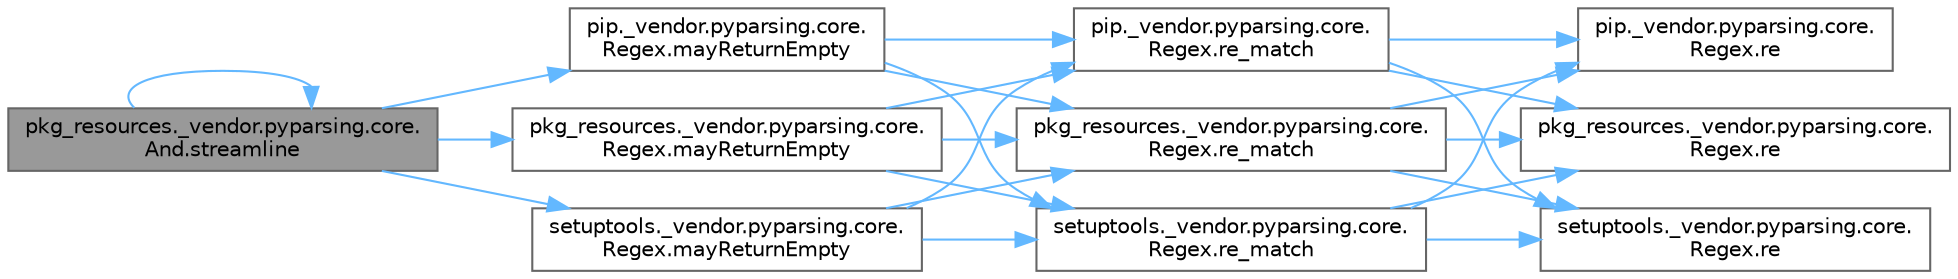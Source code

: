 digraph "pkg_resources._vendor.pyparsing.core.And.streamline"
{
 // LATEX_PDF_SIZE
  bgcolor="transparent";
  edge [fontname=Helvetica,fontsize=10,labelfontname=Helvetica,labelfontsize=10];
  node [fontname=Helvetica,fontsize=10,shape=box,height=0.2,width=0.4];
  rankdir="LR";
  Node1 [id="Node000001",label="pkg_resources._vendor.pyparsing.core.\lAnd.streamline",height=0.2,width=0.4,color="gray40", fillcolor="grey60", style="filled", fontcolor="black",tooltip=" "];
  Node1 -> Node2 [id="edge1_Node000001_Node000002",color="steelblue1",style="solid",tooltip=" "];
  Node2 [id="Node000002",label="pip._vendor.pyparsing.core.\lRegex.mayReturnEmpty",height=0.2,width=0.4,color="grey40", fillcolor="white", style="filled",URL="$classpip_1_1__vendor_1_1pyparsing_1_1core_1_1_regex.html#a7319d9277dcc4bc87e0ae014028d772b",tooltip=" "];
  Node2 -> Node3 [id="edge2_Node000002_Node000003",color="steelblue1",style="solid",tooltip=" "];
  Node3 [id="Node000003",label="pip._vendor.pyparsing.core.\lRegex.re_match",height=0.2,width=0.4,color="grey40", fillcolor="white", style="filled",URL="$classpip_1_1__vendor_1_1pyparsing_1_1core_1_1_regex.html#a3032fbd6fb47b8c51c8ed38dde30209b",tooltip=" "];
  Node3 -> Node4 [id="edge3_Node000003_Node000004",color="steelblue1",style="solid",tooltip=" "];
  Node4 [id="Node000004",label="pip._vendor.pyparsing.core.\lRegex.re",height=0.2,width=0.4,color="grey40", fillcolor="white", style="filled",URL="$classpip_1_1__vendor_1_1pyparsing_1_1core_1_1_regex.html#aa86729382d474f1973b8c74e8d366e45",tooltip=" "];
  Node3 -> Node5 [id="edge4_Node000003_Node000005",color="steelblue1",style="solid",tooltip=" "];
  Node5 [id="Node000005",label="pkg_resources._vendor.pyparsing.core.\lRegex.re",height=0.2,width=0.4,color="grey40", fillcolor="white", style="filled",URL="$classpkg__resources_1_1__vendor_1_1pyparsing_1_1core_1_1_regex.html#ac5bced97afa4fec76ec29a94970e8600",tooltip=" "];
  Node3 -> Node6 [id="edge5_Node000003_Node000006",color="steelblue1",style="solid",tooltip=" "];
  Node6 [id="Node000006",label="setuptools._vendor.pyparsing.core.\lRegex.re",height=0.2,width=0.4,color="grey40", fillcolor="white", style="filled",URL="$classsetuptools_1_1__vendor_1_1pyparsing_1_1core_1_1_regex.html#ad0d2ea0e113ce407c5c2ad9ba0e79bc8",tooltip=" "];
  Node2 -> Node7 [id="edge6_Node000002_Node000007",color="steelblue1",style="solid",tooltip=" "];
  Node7 [id="Node000007",label="pkg_resources._vendor.pyparsing.core.\lRegex.re_match",height=0.2,width=0.4,color="grey40", fillcolor="white", style="filled",URL="$classpkg__resources_1_1__vendor_1_1pyparsing_1_1core_1_1_regex.html#a7d808f2e1a201a33e88d7702821a7af1",tooltip=" "];
  Node7 -> Node4 [id="edge7_Node000007_Node000004",color="steelblue1",style="solid",tooltip=" "];
  Node7 -> Node5 [id="edge8_Node000007_Node000005",color="steelblue1",style="solid",tooltip=" "];
  Node7 -> Node6 [id="edge9_Node000007_Node000006",color="steelblue1",style="solid",tooltip=" "];
  Node2 -> Node8 [id="edge10_Node000002_Node000008",color="steelblue1",style="solid",tooltip=" "];
  Node8 [id="Node000008",label="setuptools._vendor.pyparsing.core.\lRegex.re_match",height=0.2,width=0.4,color="grey40", fillcolor="white", style="filled",URL="$classsetuptools_1_1__vendor_1_1pyparsing_1_1core_1_1_regex.html#a67698e214de83d2d5f0860c788e8b3b9",tooltip=" "];
  Node8 -> Node4 [id="edge11_Node000008_Node000004",color="steelblue1",style="solid",tooltip=" "];
  Node8 -> Node5 [id="edge12_Node000008_Node000005",color="steelblue1",style="solid",tooltip=" "];
  Node8 -> Node6 [id="edge13_Node000008_Node000006",color="steelblue1",style="solid",tooltip=" "];
  Node1 -> Node9 [id="edge14_Node000001_Node000009",color="steelblue1",style="solid",tooltip=" "];
  Node9 [id="Node000009",label="pkg_resources._vendor.pyparsing.core.\lRegex.mayReturnEmpty",height=0.2,width=0.4,color="grey40", fillcolor="white", style="filled",URL="$classpkg__resources_1_1__vendor_1_1pyparsing_1_1core_1_1_regex.html#a33f5ad8326b85e734dbaf24720d686b8",tooltip=" "];
  Node9 -> Node3 [id="edge15_Node000009_Node000003",color="steelblue1",style="solid",tooltip=" "];
  Node9 -> Node7 [id="edge16_Node000009_Node000007",color="steelblue1",style="solid",tooltip=" "];
  Node9 -> Node8 [id="edge17_Node000009_Node000008",color="steelblue1",style="solid",tooltip=" "];
  Node1 -> Node10 [id="edge18_Node000001_Node000010",color="steelblue1",style="solid",tooltip=" "];
  Node10 [id="Node000010",label="setuptools._vendor.pyparsing.core.\lRegex.mayReturnEmpty",height=0.2,width=0.4,color="grey40", fillcolor="white", style="filled",URL="$classsetuptools_1_1__vendor_1_1pyparsing_1_1core_1_1_regex.html#a6db31ce76829df8ffa320ee6dfbbfd53",tooltip=" "];
  Node10 -> Node3 [id="edge19_Node000010_Node000003",color="steelblue1",style="solid",tooltip=" "];
  Node10 -> Node7 [id="edge20_Node000010_Node000007",color="steelblue1",style="solid",tooltip=" "];
  Node10 -> Node8 [id="edge21_Node000010_Node000008",color="steelblue1",style="solid",tooltip=" "];
  Node1 -> Node1 [id="edge22_Node000001_Node000001",color="steelblue1",style="solid",tooltip=" "];
}
